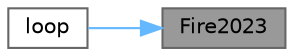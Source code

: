 digraph "Fire2023"
{
 // INTERACTIVE_SVG=YES
 // LATEX_PDF_SIZE
  bgcolor="transparent";
  edge [fontname=Helvetica,fontsize=10,labelfontname=Helvetica,labelfontsize=10];
  node [fontname=Helvetica,fontsize=10,shape=box,height=0.2,width=0.4];
  rankdir="RL";
  Node1 [id="Node000001",label="Fire2023",height=0.2,width=0.4,color="gray40", fillcolor="grey60", style="filled", fontcolor="black",tooltip=" "];
  Node1 -> Node2 [id="edge1_Node000001_Node000002",dir="back",color="steelblue1",style="solid",tooltip=" "];
  Node2 [id="Node000002",label="loop",height=0.2,width=0.4,color="grey40", fillcolor="white", style="filled",URL="$d8/d2c/_fire2023_8ino_afe461d27b9c48d5921c00d521181f12f.html#afe461d27b9c48d5921c00d521181f12f",tooltip=" "];
}
